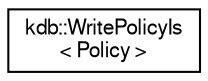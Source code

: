 digraph "Graphical Class Hierarchy"
{
  edge [fontname="FreeSans",fontsize="10",labelfontname="FreeSans",labelfontsize="10"];
  node [fontname="FreeSans",fontsize="10",shape=record];
  rankdir="LR";
  Node1 [label="kdb::WritePolicyIs\l\< Policy \>",height=0.2,width=0.4,color="black", fillcolor="white", style="filled",URL="$classkdb_1_1WritePolicyIs.html",tooltip="Needed by the user to set one of the policies."];
}
